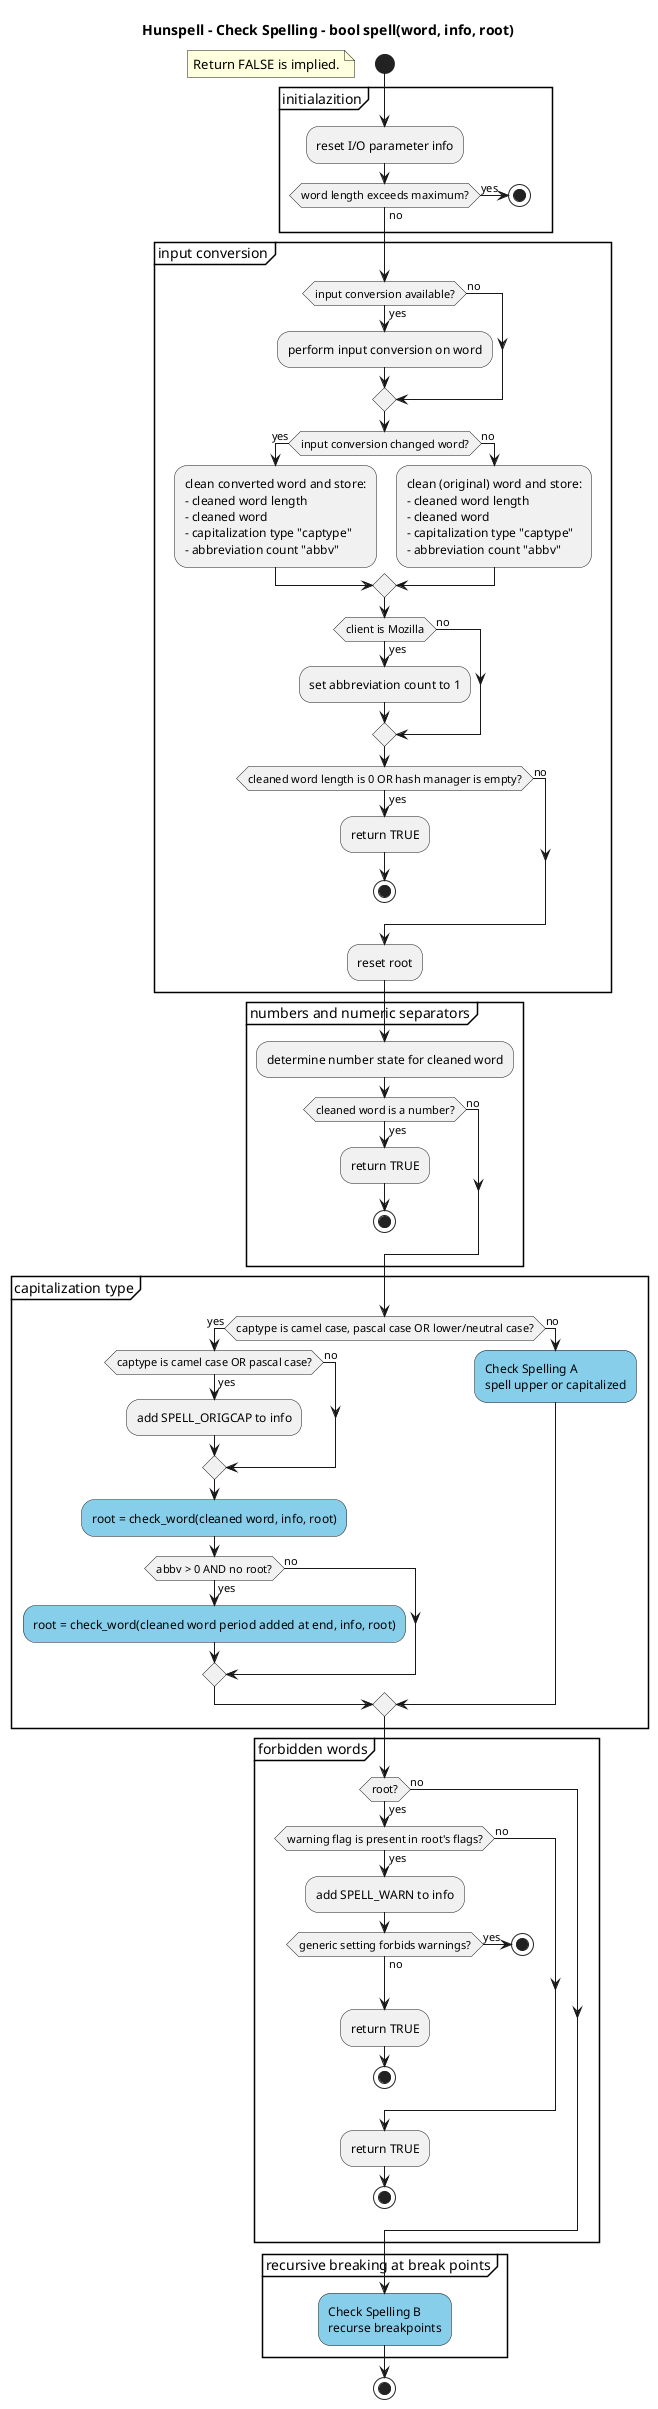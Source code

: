 @startuml
skinparam backgroundcolor White|White

title Hunspell - Check Spelling - bool spell(word, info, root)

start
floating note: Return FALSE is implied.

partition "initialazition" {
	:reset I/O parameter info;
	if (word length exceeds maximum?) then (yes)
		stop
	else (no)
	endif
}

partition "input conversion" {
	if (input conversion available?) then (yes)
		:perform input conversion on word;
	else (no)
	endif
	if (input conversion changed word?) then (yes)
		:clean converted word and store:\n- cleaned word length\n- cleaned word\n- capitalization type "captype"\n- abbreviation count "abbv";
	else (no)
		:clean (original) word and store:\n- cleaned word length\n- cleaned word\n- capitalization type "captype"\n- abbreviation count "abbv";
	endif

	if (client is Mozilla) then (yes)
		:set abbreviation count to 1;
	else (no)
	endif

	if (cleaned word length is 0 OR hash manager is empty?) then (yes)
		:return TRUE;
		stop
	else (no)
	endif
	:reset root;
}

partition "numbers and numeric separators" {
	:determine number state for cleaned word;
	if (cleaned word is a number?) then (yes)
		:return TRUE;
		stop
	else (no)
	endif
}

partition "capitalization type" {
	if (captype is camel case, pascal case OR lower/neutral case?) then(yes)
		if (captype is camel case OR pascal case?) then(yes)
			:add SPELL_ORIGCAP to info;
		else (no)
		endif
		#skyblue:root = check_word(cleaned word, info, root);
		if (abbv > 0 AND no root?) then (yes)
			#skyblue:root = check_word(cleaned word period added at end, info, root);
		else (no)
		endif
	else (no)
		#skyblue:Check Spelling A\nspell upper or capitalized;
	endif
}

partition "forbidden words" {
	if (root?) then (yes)
		if (warning flag is present in root's flags?) then (yes)
			:add SPELL_WARN to info;
			if (generic setting forbids warnings?) then (yes)
				stop
			else (no)
			endif
			:return TRUE;
			stop
		else (no)
		endif
		:return TRUE;
		stop
	else (no)
	endif
}

partition "recursive breaking at break points" {
	#skyblue:Check Spelling B\nrecurse breakpoints;
}

stop

@enduml
